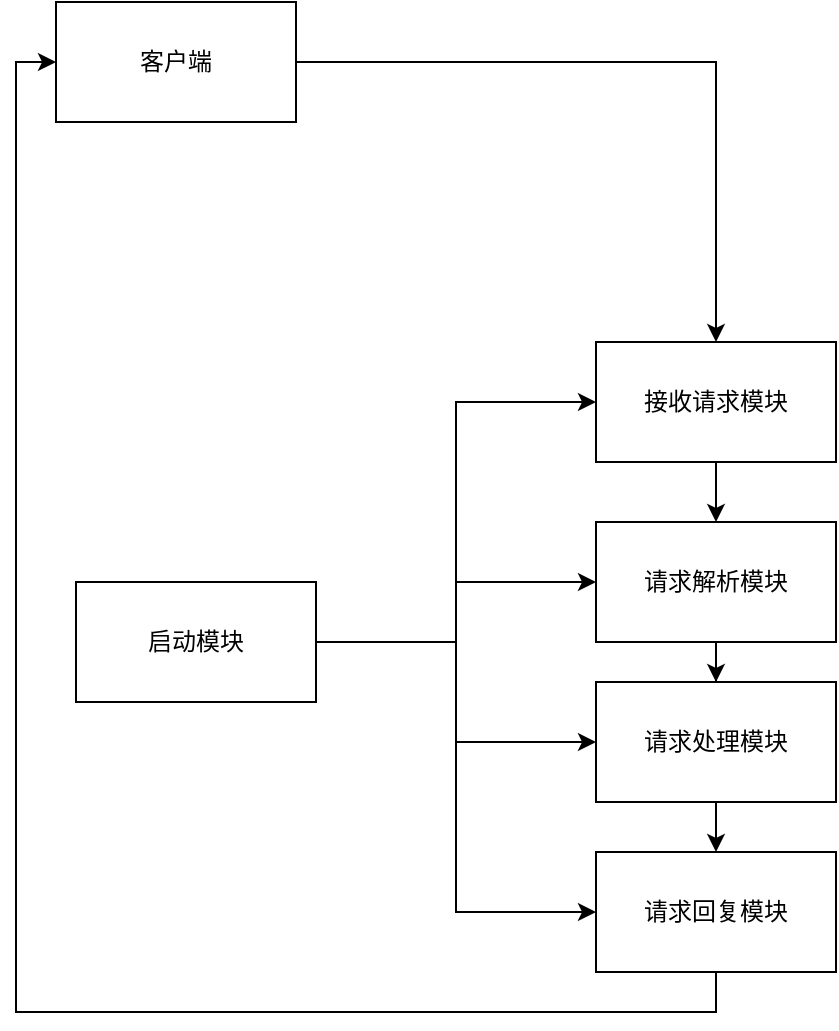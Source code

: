 <mxfile version="22.1.2" type="device">
  <diagram name="第 1 页" id="j3XViWv7Z2x4sv4psIhH">
    <mxGraphModel dx="1340" dy="809" grid="1" gridSize="10" guides="1" tooltips="1" connect="1" arrows="1" fold="1" page="1" pageScale="1" pageWidth="827" pageHeight="1169" math="0" shadow="0">
      <root>
        <mxCell id="0" />
        <mxCell id="1" parent="0" />
        <mxCell id="z0B_1MBxLSLZRJ2WrU6A-6" style="edgeStyle=orthogonalEdgeStyle;rounded=0;orthogonalLoop=1;jettySize=auto;html=1;exitX=1;exitY=0.5;exitDx=0;exitDy=0;entryX=0;entryY=0.5;entryDx=0;entryDy=0;" edge="1" parent="1" source="z0B_1MBxLSLZRJ2WrU6A-1" target="z0B_1MBxLSLZRJ2WrU6A-2">
          <mxGeometry relative="1" as="geometry" />
        </mxCell>
        <mxCell id="z0B_1MBxLSLZRJ2WrU6A-9" style="edgeStyle=orthogonalEdgeStyle;rounded=0;orthogonalLoop=1;jettySize=auto;html=1;exitX=1;exitY=0.5;exitDx=0;exitDy=0;" edge="1" parent="1" source="z0B_1MBxLSLZRJ2WrU6A-1" target="z0B_1MBxLSLZRJ2WrU6A-3">
          <mxGeometry relative="1" as="geometry" />
        </mxCell>
        <mxCell id="z0B_1MBxLSLZRJ2WrU6A-10" style="edgeStyle=orthogonalEdgeStyle;rounded=0;orthogonalLoop=1;jettySize=auto;html=1;exitX=1;exitY=0.5;exitDx=0;exitDy=0;entryX=0;entryY=0.5;entryDx=0;entryDy=0;" edge="1" parent="1" source="z0B_1MBxLSLZRJ2WrU6A-1" target="z0B_1MBxLSLZRJ2WrU6A-4">
          <mxGeometry relative="1" as="geometry" />
        </mxCell>
        <mxCell id="z0B_1MBxLSLZRJ2WrU6A-11" style="edgeStyle=orthogonalEdgeStyle;rounded=0;orthogonalLoop=1;jettySize=auto;html=1;exitX=1;exitY=0.5;exitDx=0;exitDy=0;entryX=0;entryY=0.5;entryDx=0;entryDy=0;" edge="1" parent="1" source="z0B_1MBxLSLZRJ2WrU6A-1" target="z0B_1MBxLSLZRJ2WrU6A-5">
          <mxGeometry relative="1" as="geometry" />
        </mxCell>
        <mxCell id="z0B_1MBxLSLZRJ2WrU6A-1" value="启动模块" style="rounded=0;whiteSpace=wrap;html=1;" vertex="1" parent="1">
          <mxGeometry x="290" y="390" width="120" height="60" as="geometry" />
        </mxCell>
        <mxCell id="z0B_1MBxLSLZRJ2WrU6A-12" style="edgeStyle=orthogonalEdgeStyle;rounded=0;orthogonalLoop=1;jettySize=auto;html=1;" edge="1" parent="1" source="z0B_1MBxLSLZRJ2WrU6A-2" target="z0B_1MBxLSLZRJ2WrU6A-3">
          <mxGeometry relative="1" as="geometry" />
        </mxCell>
        <mxCell id="z0B_1MBxLSLZRJ2WrU6A-2" value="接收请求模块" style="rounded=0;whiteSpace=wrap;html=1;" vertex="1" parent="1">
          <mxGeometry x="550" y="270" width="120" height="60" as="geometry" />
        </mxCell>
        <mxCell id="z0B_1MBxLSLZRJ2WrU6A-13" style="edgeStyle=orthogonalEdgeStyle;rounded=0;orthogonalLoop=1;jettySize=auto;html=1;" edge="1" parent="1" source="z0B_1MBxLSLZRJ2WrU6A-3" target="z0B_1MBxLSLZRJ2WrU6A-4">
          <mxGeometry relative="1" as="geometry" />
        </mxCell>
        <mxCell id="z0B_1MBxLSLZRJ2WrU6A-3" value="请求解析模块" style="rounded=0;whiteSpace=wrap;html=1;" vertex="1" parent="1">
          <mxGeometry x="550" y="360" width="120" height="60" as="geometry" />
        </mxCell>
        <mxCell id="z0B_1MBxLSLZRJ2WrU6A-14" style="edgeStyle=orthogonalEdgeStyle;rounded=0;orthogonalLoop=1;jettySize=auto;html=1;" edge="1" parent="1" source="z0B_1MBxLSLZRJ2WrU6A-4" target="z0B_1MBxLSLZRJ2WrU6A-5">
          <mxGeometry relative="1" as="geometry" />
        </mxCell>
        <mxCell id="z0B_1MBxLSLZRJ2WrU6A-4" value="请求处理模块" style="rounded=0;whiteSpace=wrap;html=1;" vertex="1" parent="1">
          <mxGeometry x="550" y="440" width="120" height="60" as="geometry" />
        </mxCell>
        <mxCell id="z0B_1MBxLSLZRJ2WrU6A-19" style="edgeStyle=orthogonalEdgeStyle;rounded=0;orthogonalLoop=1;jettySize=auto;html=1;exitX=0.5;exitY=1;exitDx=0;exitDy=0;entryX=0;entryY=0.5;entryDx=0;entryDy=0;" edge="1" parent="1" source="z0B_1MBxLSLZRJ2WrU6A-5" target="z0B_1MBxLSLZRJ2WrU6A-15">
          <mxGeometry relative="1" as="geometry" />
        </mxCell>
        <mxCell id="z0B_1MBxLSLZRJ2WrU6A-5" value="请求回复模块" style="rounded=0;whiteSpace=wrap;html=1;" vertex="1" parent="1">
          <mxGeometry x="550" y="525" width="120" height="60" as="geometry" />
        </mxCell>
        <mxCell id="z0B_1MBxLSLZRJ2WrU6A-17" style="edgeStyle=orthogonalEdgeStyle;rounded=0;orthogonalLoop=1;jettySize=auto;html=1;entryX=0.5;entryY=0;entryDx=0;entryDy=0;" edge="1" parent="1" source="z0B_1MBxLSLZRJ2WrU6A-15" target="z0B_1MBxLSLZRJ2WrU6A-2">
          <mxGeometry relative="1" as="geometry" />
        </mxCell>
        <mxCell id="z0B_1MBxLSLZRJ2WrU6A-15" value="客户端" style="rounded=0;whiteSpace=wrap;html=1;" vertex="1" parent="1">
          <mxGeometry x="280" y="100" width="120" height="60" as="geometry" />
        </mxCell>
      </root>
    </mxGraphModel>
  </diagram>
</mxfile>
